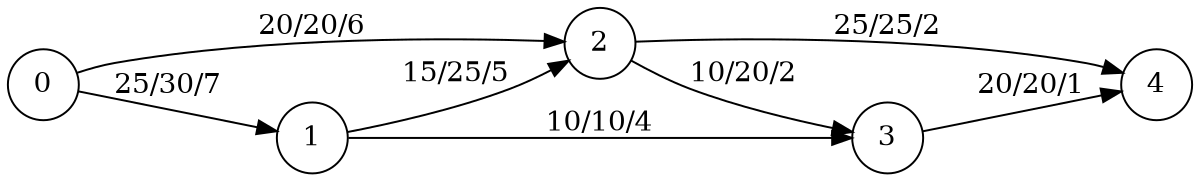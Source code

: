 digraph finite_state_machine {
  	rankdir=LR;
 	size="8,5";
  	node [shape = circle];
  	  	0 -> 2 [ label = "20/20/6" ];
  	  	0 -> 1 [ label = "25/30/7" ];
  	  	1 -> 3 [ label = "10/10/4" ];
  	  	1 -> 2 [ label = "15/25/5" ];
  	  	2 -> 4 [ label = "25/25/2" ];
  	  	2 -> 3 [ label = "10/20/2" ];
  	  	3 -> 4 [ label = "20/20/1" ];
}